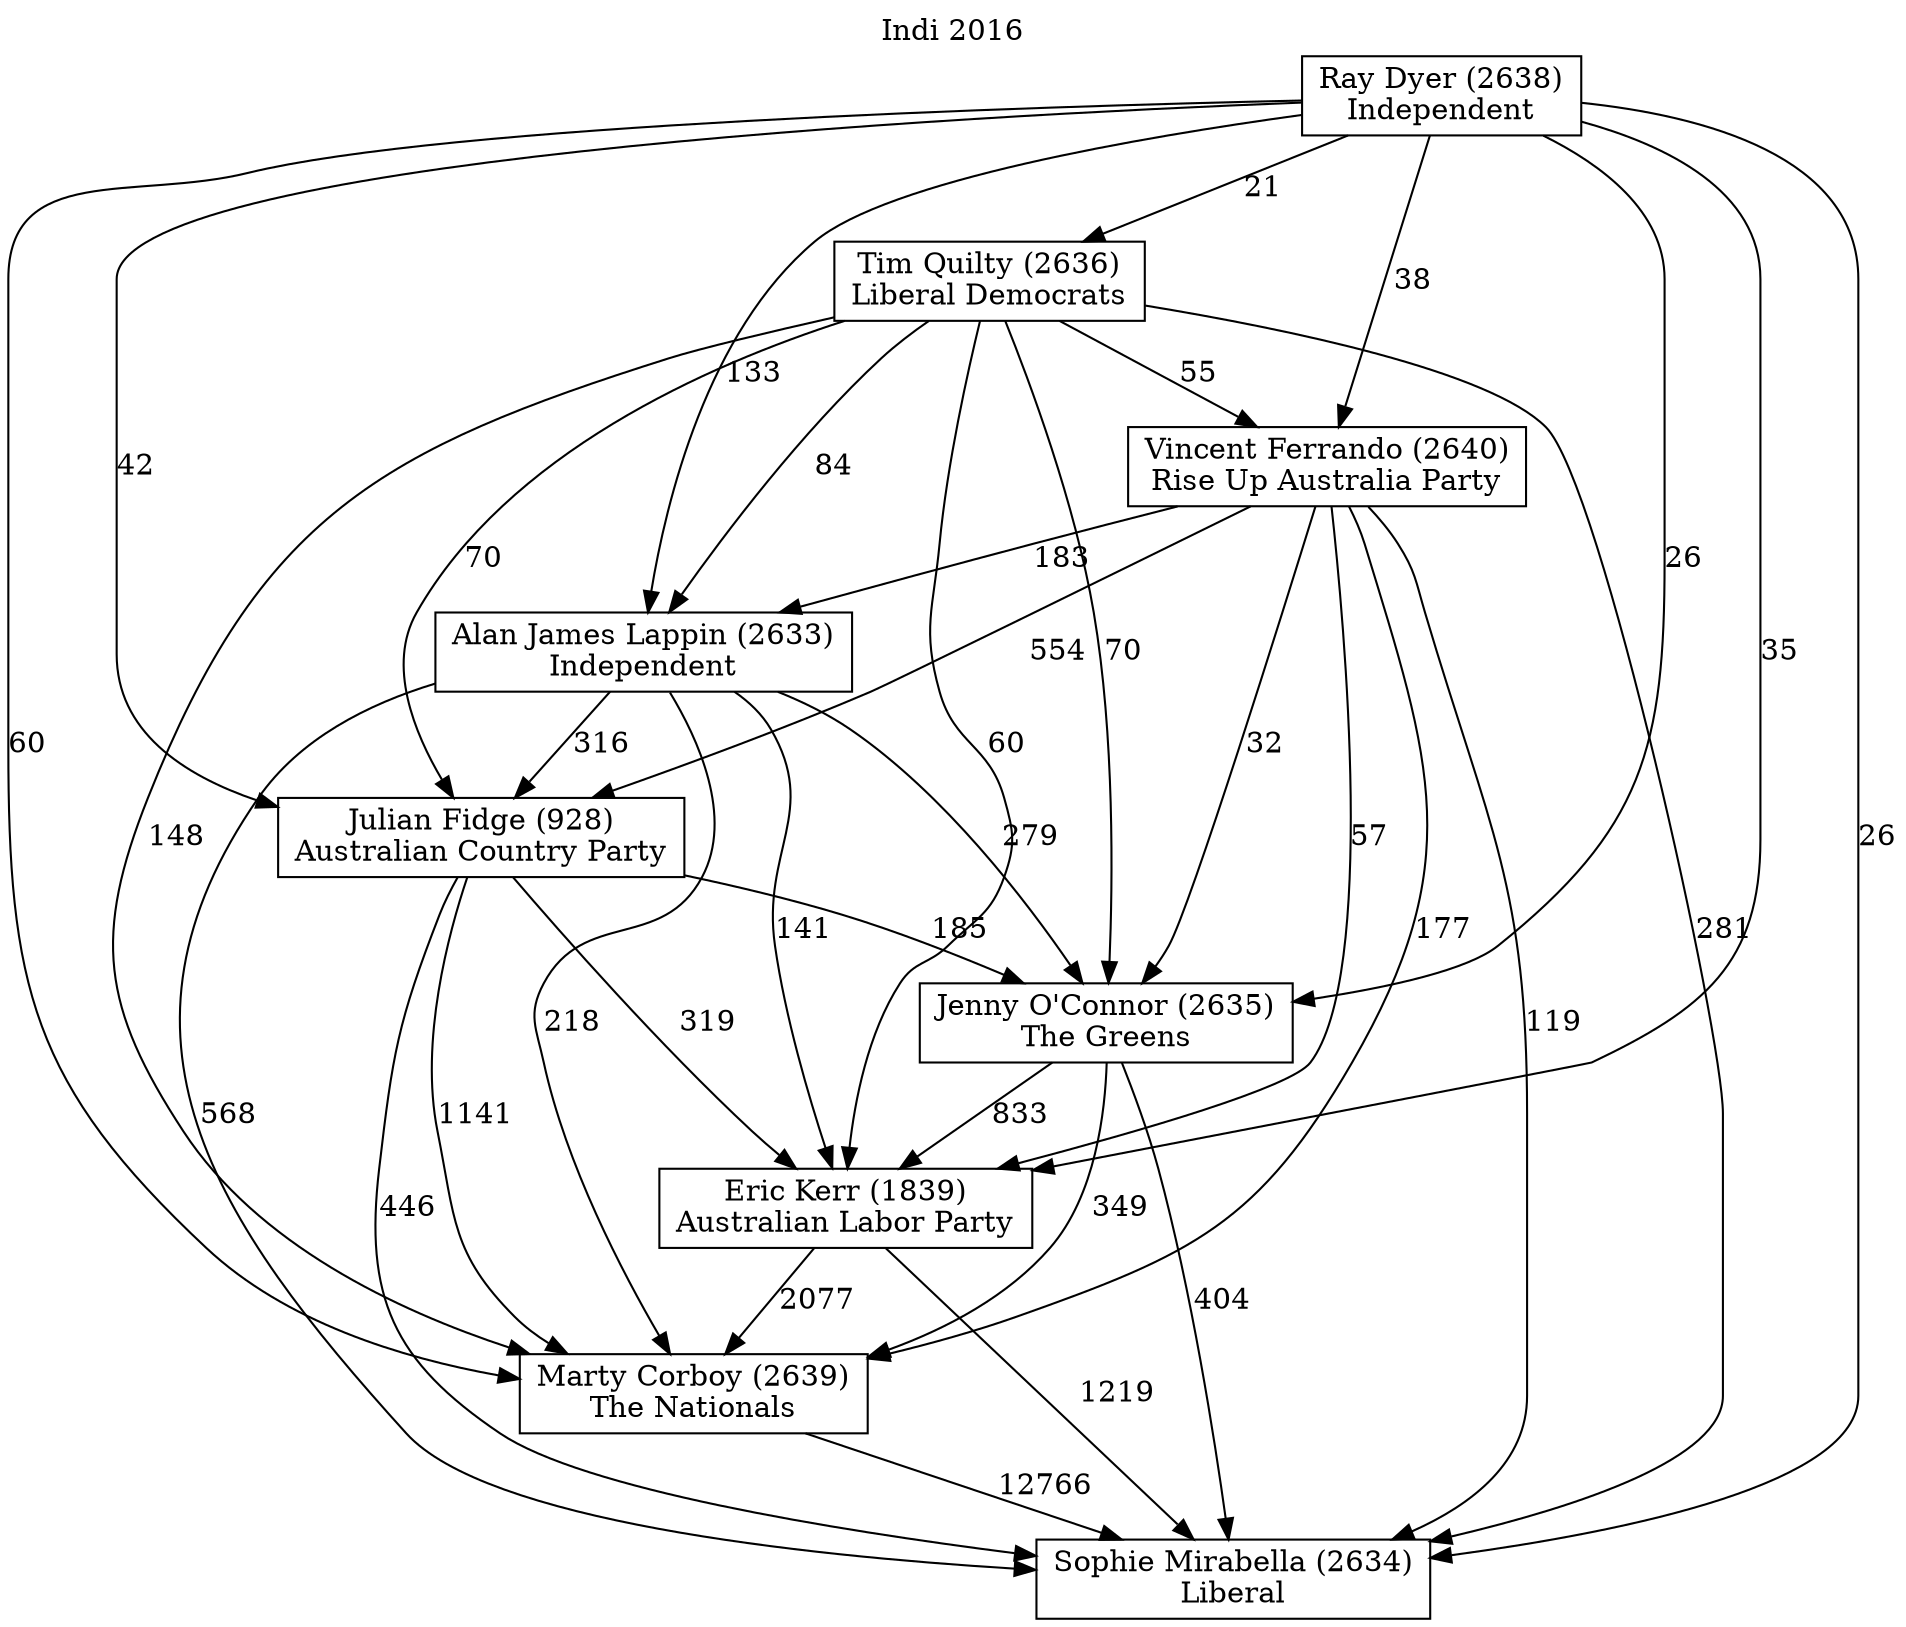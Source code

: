 // House preference flow
digraph "Sophie Mirabella (2634)_Indi_2016" {
	graph [label="Indi 2016" labelloc=t mclimit=2]
	node [shape=box]
	"Sophie Mirabella (2634)" [label="Sophie Mirabella (2634)
Liberal"]
	"Marty Corboy (2639)" [label="Marty Corboy (2639)
The Nationals"]
	"Eric Kerr (1839)" [label="Eric Kerr (1839)
Australian Labor Party"]
	"Jenny O'Connor (2635)" [label="Jenny O'Connor (2635)
The Greens"]
	"Julian Fidge (928)" [label="Julian Fidge (928)
Australian Country Party"]
	"Alan James Lappin (2633)" [label="Alan James Lappin (2633)
Independent"]
	"Vincent Ferrando (2640)" [label="Vincent Ferrando (2640)
Rise Up Australia Party"]
	"Tim Quilty (2636)" [label="Tim Quilty (2636)
Liberal Democrats"]
	"Ray Dyer (2638)" [label="Ray Dyer (2638)
Independent"]
	"Marty Corboy (2639)" -> "Sophie Mirabella (2634)" [label=12766]
	"Eric Kerr (1839)" -> "Marty Corboy (2639)" [label=2077]
	"Jenny O'Connor (2635)" -> "Eric Kerr (1839)" [label=833]
	"Julian Fidge (928)" -> "Jenny O'Connor (2635)" [label=185]
	"Alan James Lappin (2633)" -> "Julian Fidge (928)" [label=316]
	"Vincent Ferrando (2640)" -> "Alan James Lappin (2633)" [label=183]
	"Tim Quilty (2636)" -> "Vincent Ferrando (2640)" [label=55]
	"Ray Dyer (2638)" -> "Tim Quilty (2636)" [label=21]
	"Eric Kerr (1839)" -> "Sophie Mirabella (2634)" [label=1219]
	"Jenny O'Connor (2635)" -> "Sophie Mirabella (2634)" [label=404]
	"Julian Fidge (928)" -> "Sophie Mirabella (2634)" [label=446]
	"Alan James Lappin (2633)" -> "Sophie Mirabella (2634)" [label=568]
	"Vincent Ferrando (2640)" -> "Sophie Mirabella (2634)" [label=119]
	"Tim Quilty (2636)" -> "Sophie Mirabella (2634)" [label=281]
	"Ray Dyer (2638)" -> "Sophie Mirabella (2634)" [label=26]
	"Ray Dyer (2638)" -> "Vincent Ferrando (2640)" [label=38]
	"Tim Quilty (2636)" -> "Alan James Lappin (2633)" [label=84]
	"Ray Dyer (2638)" -> "Alan James Lappin (2633)" [label=133]
	"Vincent Ferrando (2640)" -> "Julian Fidge (928)" [label=554]
	"Tim Quilty (2636)" -> "Julian Fidge (928)" [label=70]
	"Ray Dyer (2638)" -> "Julian Fidge (928)" [label=42]
	"Alan James Lappin (2633)" -> "Jenny O'Connor (2635)" [label=279]
	"Vincent Ferrando (2640)" -> "Jenny O'Connor (2635)" [label=32]
	"Tim Quilty (2636)" -> "Jenny O'Connor (2635)" [label=70]
	"Ray Dyer (2638)" -> "Jenny O'Connor (2635)" [label=26]
	"Julian Fidge (928)" -> "Eric Kerr (1839)" [label=319]
	"Alan James Lappin (2633)" -> "Eric Kerr (1839)" [label=141]
	"Vincent Ferrando (2640)" -> "Eric Kerr (1839)" [label=57]
	"Tim Quilty (2636)" -> "Eric Kerr (1839)" [label=60]
	"Ray Dyer (2638)" -> "Eric Kerr (1839)" [label=35]
	"Jenny O'Connor (2635)" -> "Marty Corboy (2639)" [label=349]
	"Julian Fidge (928)" -> "Marty Corboy (2639)" [label=1141]
	"Alan James Lappin (2633)" -> "Marty Corboy (2639)" [label=218]
	"Vincent Ferrando (2640)" -> "Marty Corboy (2639)" [label=177]
	"Tim Quilty (2636)" -> "Marty Corboy (2639)" [label=148]
	"Ray Dyer (2638)" -> "Marty Corboy (2639)" [label=60]
}
